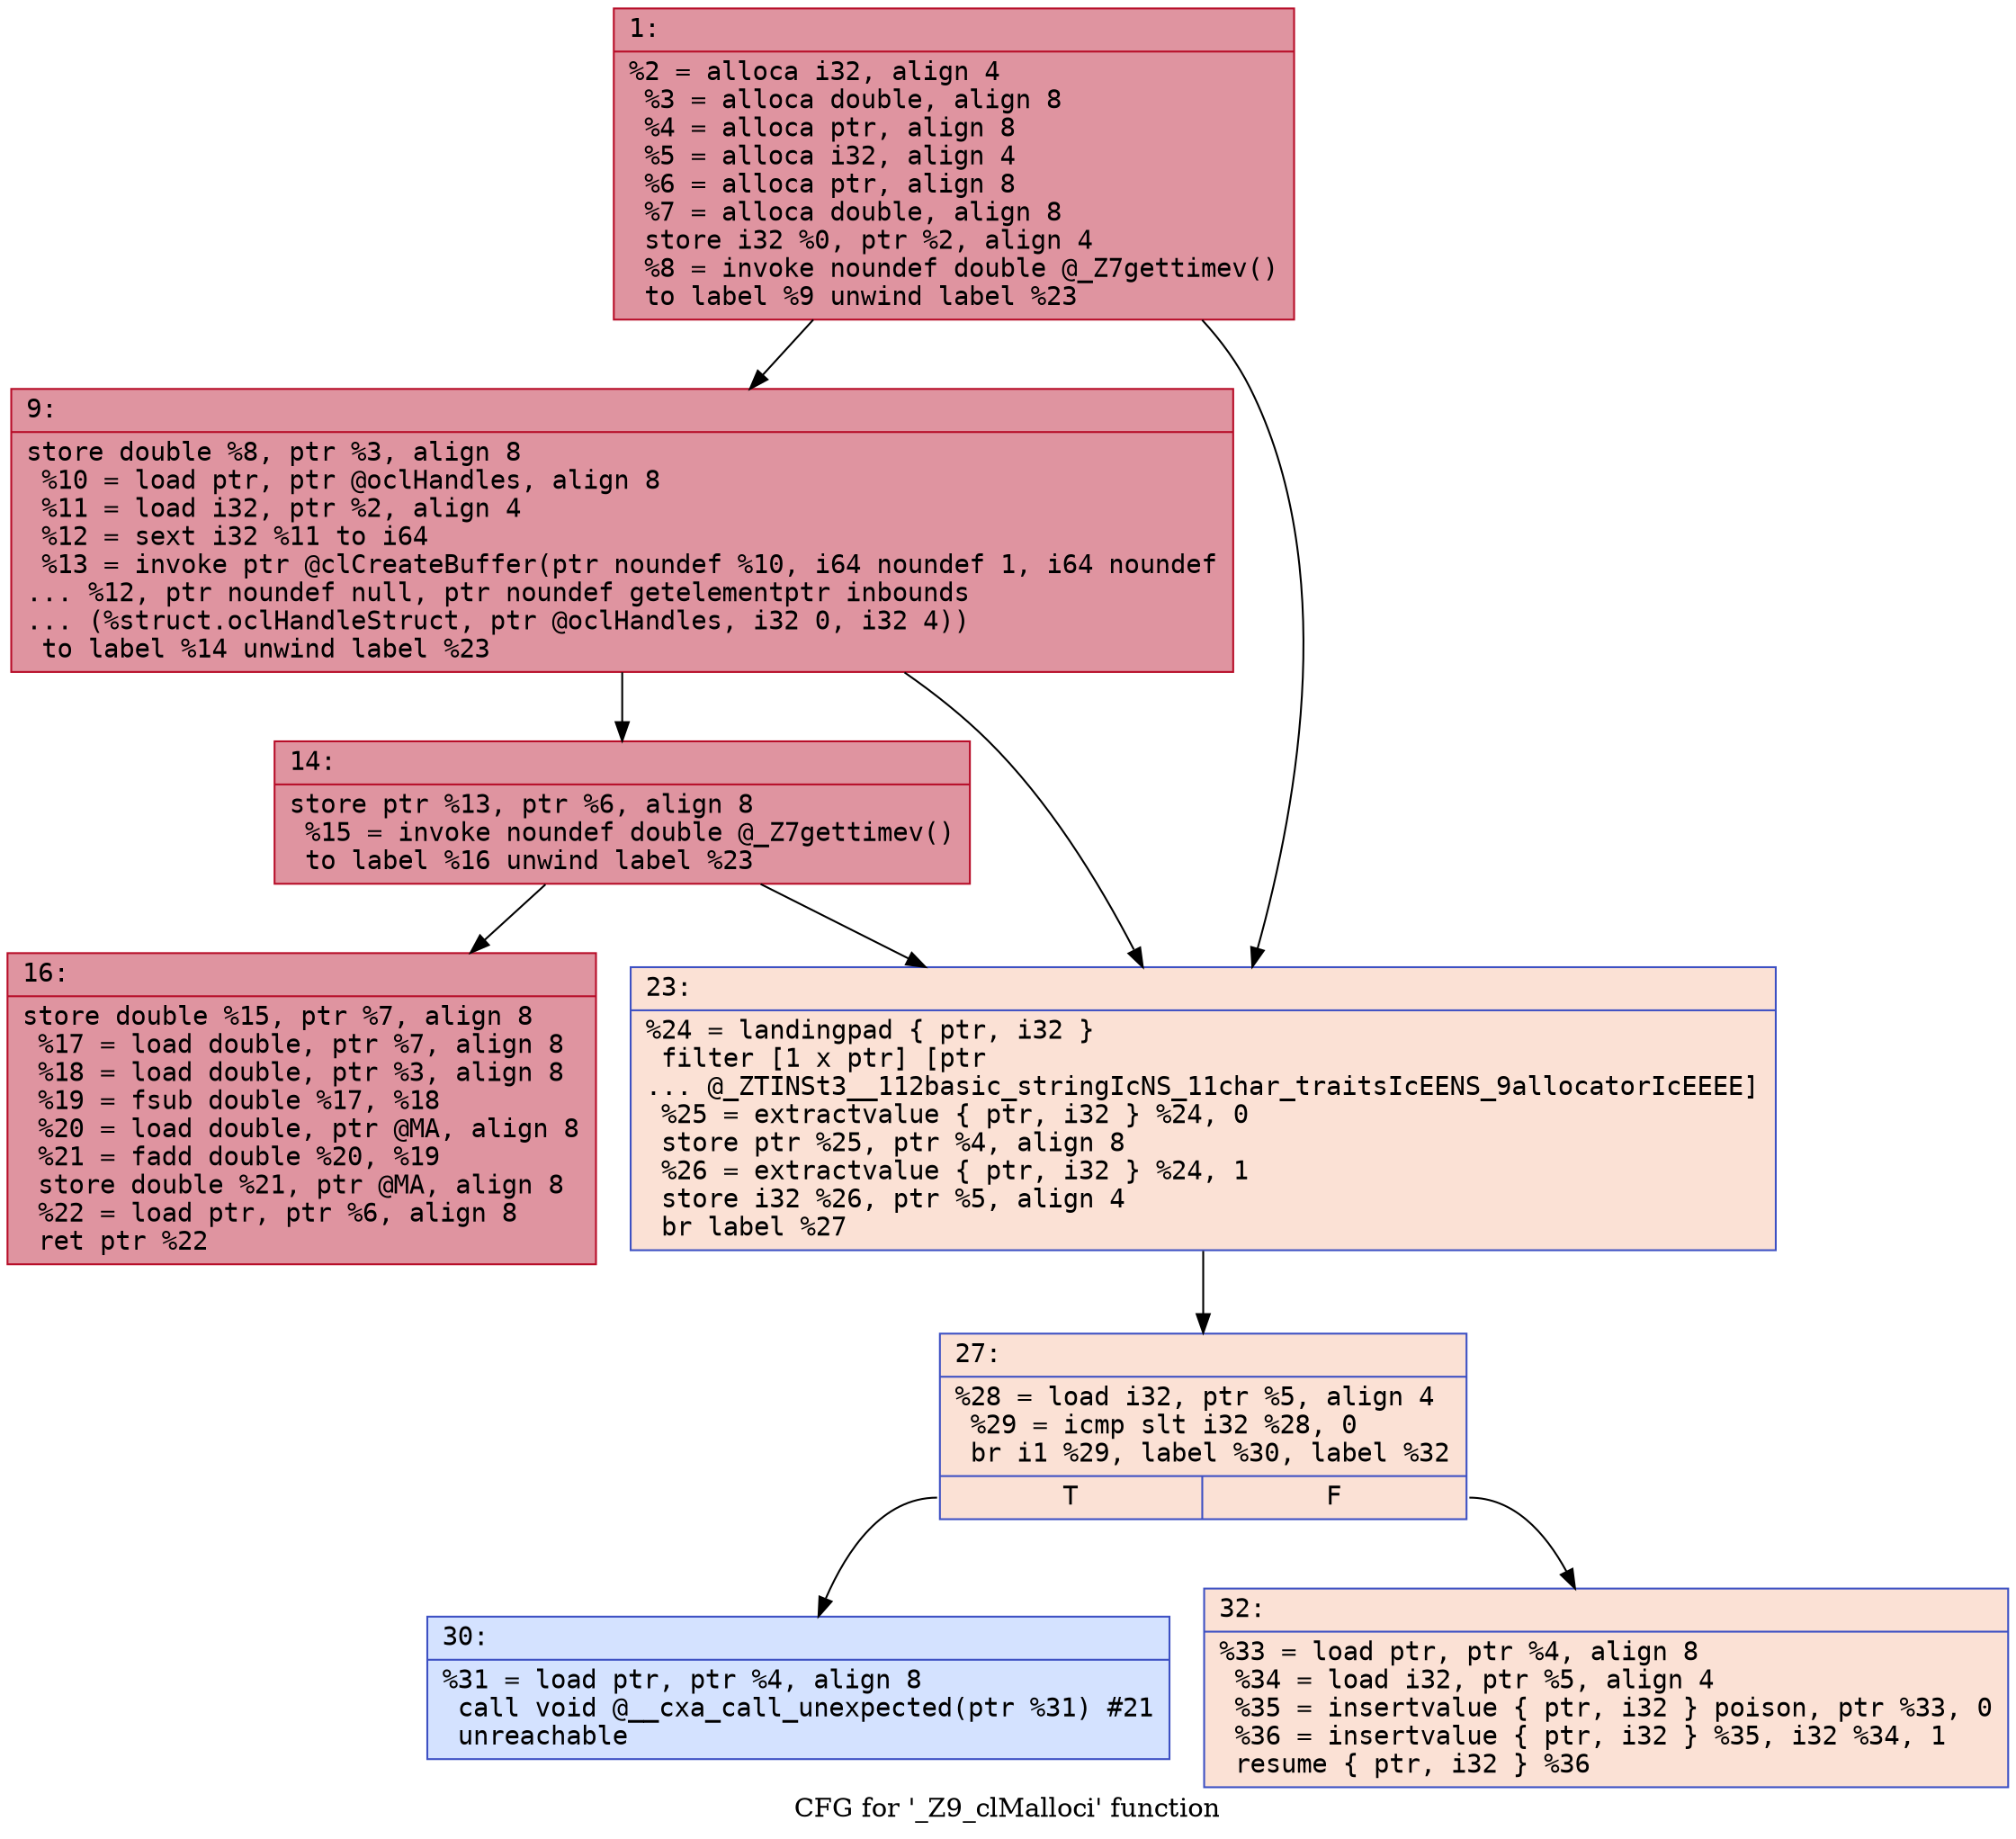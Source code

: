 digraph "CFG for '_Z9_clMalloci' function" {
	label="CFG for '_Z9_clMalloci' function";

	Node0x60000090cc30 [shape=record,color="#b70d28ff", style=filled, fillcolor="#b70d2870" fontname="Courier",label="{1:\l|  %2 = alloca i32, align 4\l  %3 = alloca double, align 8\l  %4 = alloca ptr, align 8\l  %5 = alloca i32, align 4\l  %6 = alloca ptr, align 8\l  %7 = alloca double, align 8\l  store i32 %0, ptr %2, align 4\l  %8 = invoke noundef double @_Z7gettimev()\l          to label %9 unwind label %23\l}"];
	Node0x60000090cc30 -> Node0x60000090cc80[tooltip="1 -> 9\nProbability 100.00%" ];
	Node0x60000090cc30 -> Node0x60000090cd70[tooltip="1 -> 23\nProbability 0.00%" ];
	Node0x60000090cc80 [shape=record,color="#b70d28ff", style=filled, fillcolor="#b70d2870" fontname="Courier",label="{9:\l|  store double %8, ptr %3, align 8\l  %10 = load ptr, ptr @oclHandles, align 8\l  %11 = load i32, ptr %2, align 4\l  %12 = sext i32 %11 to i64\l  %13 = invoke ptr @clCreateBuffer(ptr noundef %10, i64 noundef 1, i64 noundef\l... %12, ptr noundef null, ptr noundef getelementptr inbounds\l... (%struct.oclHandleStruct, ptr @oclHandles, i32 0, i32 4))\l          to label %14 unwind label %23\l}"];
	Node0x60000090cc80 -> Node0x60000090ccd0[tooltip="9 -> 14\nProbability 100.00%" ];
	Node0x60000090cc80 -> Node0x60000090cd70[tooltip="9 -> 23\nProbability 0.00%" ];
	Node0x60000090ccd0 [shape=record,color="#b70d28ff", style=filled, fillcolor="#b70d2870" fontname="Courier",label="{14:\l|  store ptr %13, ptr %6, align 8\l  %15 = invoke noundef double @_Z7gettimev()\l          to label %16 unwind label %23\l}"];
	Node0x60000090ccd0 -> Node0x60000090cd20[tooltip="14 -> 16\nProbability 100.00%" ];
	Node0x60000090ccd0 -> Node0x60000090cd70[tooltip="14 -> 23\nProbability 0.00%" ];
	Node0x60000090cd20 [shape=record,color="#b70d28ff", style=filled, fillcolor="#b70d2870" fontname="Courier",label="{16:\l|  store double %15, ptr %7, align 8\l  %17 = load double, ptr %7, align 8\l  %18 = load double, ptr %3, align 8\l  %19 = fsub double %17, %18\l  %20 = load double, ptr @MA, align 8\l  %21 = fadd double %20, %19\l  store double %21, ptr @MA, align 8\l  %22 = load ptr, ptr %6, align 8\l  ret ptr %22\l}"];
	Node0x60000090cd70 [shape=record,color="#3d50c3ff", style=filled, fillcolor="#f7bca170" fontname="Courier",label="{23:\l|  %24 = landingpad \{ ptr, i32 \}\l          filter [1 x ptr] [ptr\l... @_ZTINSt3__112basic_stringIcNS_11char_traitsIcEENS_9allocatorIcEEEE]\l  %25 = extractvalue \{ ptr, i32 \} %24, 0\l  store ptr %25, ptr %4, align 8\l  %26 = extractvalue \{ ptr, i32 \} %24, 1\l  store i32 %26, ptr %5, align 4\l  br label %27\l}"];
	Node0x60000090cd70 -> Node0x60000090cdc0[tooltip="23 -> 27\nProbability 100.00%" ];
	Node0x60000090cdc0 [shape=record,color="#3d50c3ff", style=filled, fillcolor="#f7bca170" fontname="Courier",label="{27:\l|  %28 = load i32, ptr %5, align 4\l  %29 = icmp slt i32 %28, 0\l  br i1 %29, label %30, label %32\l|{<s0>T|<s1>F}}"];
	Node0x60000090cdc0:s0 -> Node0x60000090ce10[tooltip="27 -> 30\nProbability 0.00%" ];
	Node0x60000090cdc0:s1 -> Node0x60000090ce60[tooltip="27 -> 32\nProbability 100.00%" ];
	Node0x60000090ce10 [shape=record,color="#3d50c3ff", style=filled, fillcolor="#9ebeff70" fontname="Courier",label="{30:\l|  %31 = load ptr, ptr %4, align 8\l  call void @__cxa_call_unexpected(ptr %31) #21\l  unreachable\l}"];
	Node0x60000090ce60 [shape=record,color="#3d50c3ff", style=filled, fillcolor="#f7bca170" fontname="Courier",label="{32:\l|  %33 = load ptr, ptr %4, align 8\l  %34 = load i32, ptr %5, align 4\l  %35 = insertvalue \{ ptr, i32 \} poison, ptr %33, 0\l  %36 = insertvalue \{ ptr, i32 \} %35, i32 %34, 1\l  resume \{ ptr, i32 \} %36\l}"];
}
